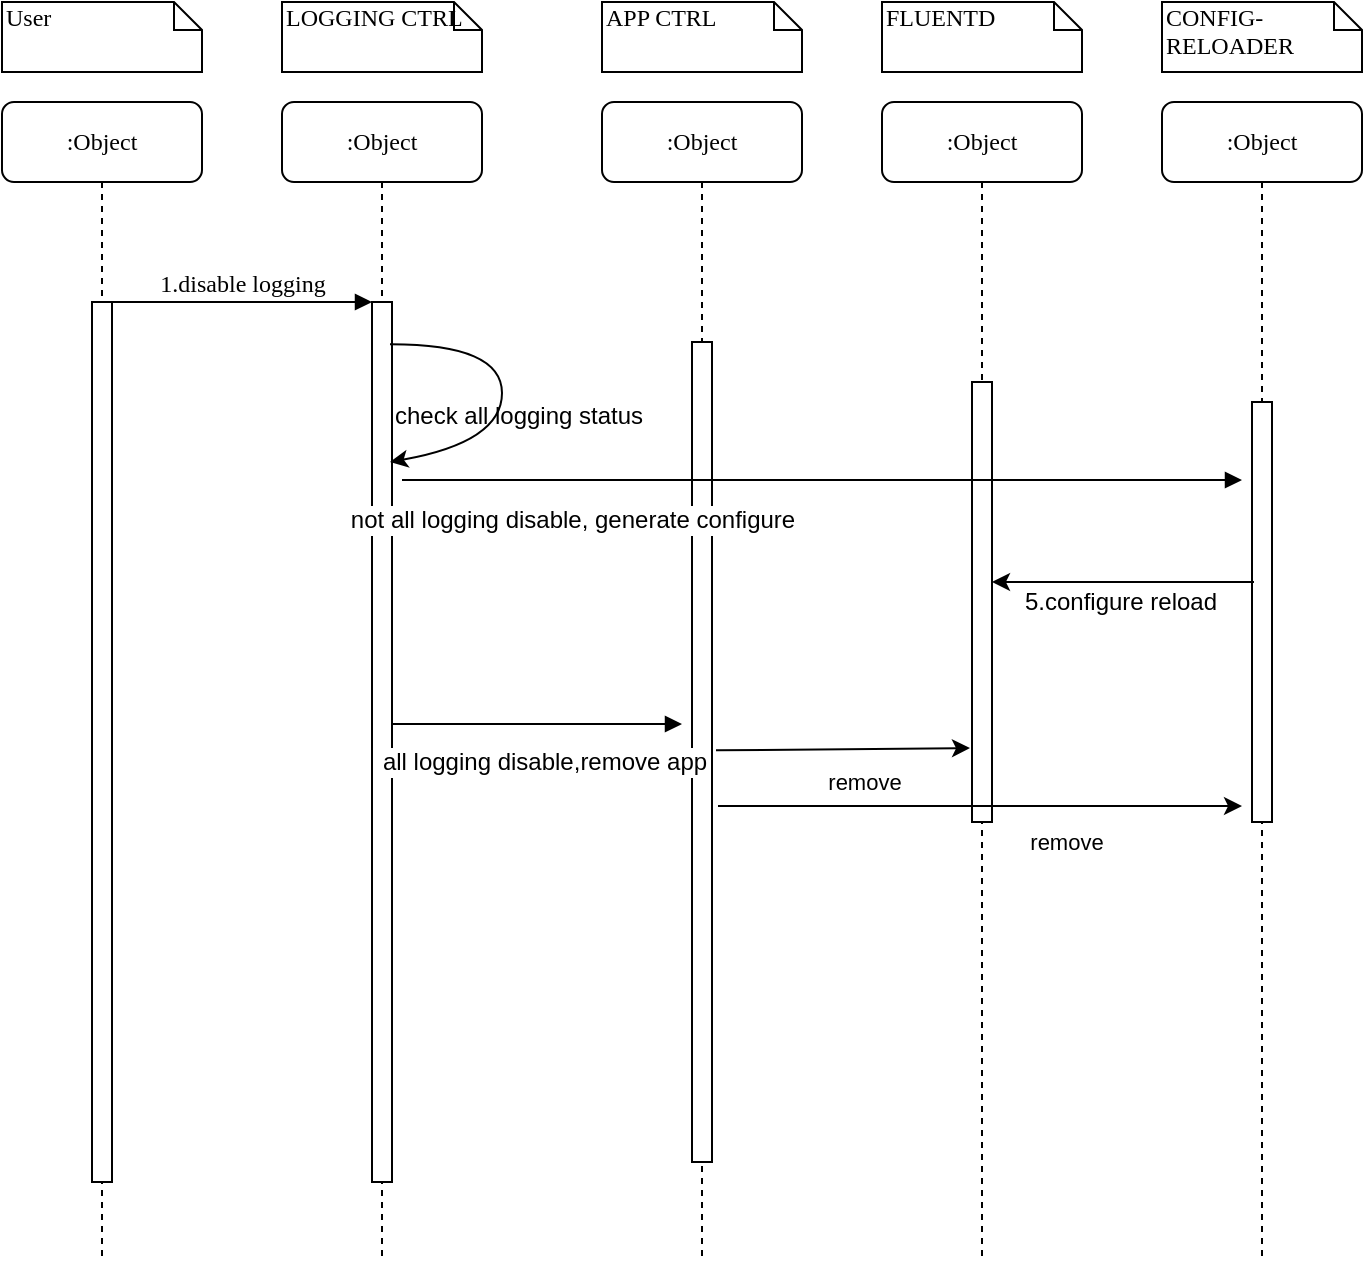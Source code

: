 <mxfile version="12.5.1" type="github">
  <diagram name="Page-1" id="13e1069c-82ec-6db2-03f1-153e76fe0fe0">
    <mxGraphModel dx="1166" dy="611" grid="1" gridSize="10" guides="1" tooltips="1" connect="1" arrows="1" fold="1" page="1" pageScale="1" pageWidth="1100" pageHeight="850" background="#ffffff" math="0" shadow="0">
      <root>
        <mxCell id="0"/>
        <mxCell id="1" parent="0"/>
        <mxCell id="vc1qw-l1xLRsCt8ntM6T-1" value=":Object" style="shape=umlLifeline;perimeter=lifelinePerimeter;whiteSpace=wrap;html=1;container=1;collapsible=0;recursiveResize=0;outlineConnect=0;rounded=1;shadow=0;comic=0;labelBackgroundColor=none;strokeWidth=1;fontFamily=Verdana;fontSize=12;align=center;" vertex="1" parent="1">
          <mxGeometry x="240" y="80" width="100" height="580" as="geometry"/>
        </mxCell>
        <mxCell id="vc1qw-l1xLRsCt8ntM6T-2" value="" style="html=1;points=[];perimeter=orthogonalPerimeter;rounded=0;shadow=0;comic=0;labelBackgroundColor=none;strokeWidth=1;fontFamily=Verdana;fontSize=12;align=center;" vertex="1" parent="vc1qw-l1xLRsCt8ntM6T-1">
          <mxGeometry x="45" y="100" width="10" height="440" as="geometry"/>
        </mxCell>
        <mxCell id="vc1qw-l1xLRsCt8ntM6T-3" value=":Object" style="shape=umlLifeline;perimeter=lifelinePerimeter;whiteSpace=wrap;html=1;container=1;collapsible=0;recursiveResize=0;outlineConnect=0;rounded=1;shadow=0;comic=0;labelBackgroundColor=none;strokeWidth=1;fontFamily=Verdana;fontSize=12;align=center;" vertex="1" parent="1">
          <mxGeometry x="400" y="80" width="100" height="580" as="geometry"/>
        </mxCell>
        <mxCell id="vc1qw-l1xLRsCt8ntM6T-4" value="" style="html=1;points=[];perimeter=orthogonalPerimeter;rounded=0;shadow=0;comic=0;labelBackgroundColor=none;strokeWidth=1;fontFamily=Verdana;fontSize=12;align=center;" vertex="1" parent="vc1qw-l1xLRsCt8ntM6T-3">
          <mxGeometry x="45" y="120" width="10" height="410" as="geometry"/>
        </mxCell>
        <mxCell id="vc1qw-l1xLRsCt8ntM6T-5" value=":Object" style="shape=umlLifeline;perimeter=lifelinePerimeter;whiteSpace=wrap;html=1;container=1;collapsible=0;recursiveResize=0;outlineConnect=0;rounded=1;shadow=0;comic=0;labelBackgroundColor=none;strokeWidth=1;fontFamily=Verdana;fontSize=12;align=center;" vertex="1" parent="1">
          <mxGeometry x="540" y="80" width="100" height="580" as="geometry"/>
        </mxCell>
        <mxCell id="vc1qw-l1xLRsCt8ntM6T-6" value=":Object" style="shape=umlLifeline;perimeter=lifelinePerimeter;whiteSpace=wrap;html=1;container=1;collapsible=0;recursiveResize=0;outlineConnect=0;rounded=1;shadow=0;comic=0;labelBackgroundColor=none;strokeWidth=1;fontFamily=Verdana;fontSize=12;align=center;" vertex="1" parent="1">
          <mxGeometry x="680" y="80" width="100" height="580" as="geometry"/>
        </mxCell>
        <mxCell id="vc1qw-l1xLRsCt8ntM6T-7" value=":Object" style="shape=umlLifeline;perimeter=lifelinePerimeter;whiteSpace=wrap;html=1;container=1;collapsible=0;recursiveResize=0;outlineConnect=0;rounded=1;shadow=0;comic=0;labelBackgroundColor=none;strokeWidth=1;fontFamily=Verdana;fontSize=12;align=center;" vertex="1" parent="1">
          <mxGeometry x="100" y="80" width="100" height="580" as="geometry"/>
        </mxCell>
        <mxCell id="vc1qw-l1xLRsCt8ntM6T-8" value="" style="html=1;points=[];perimeter=orthogonalPerimeter;rounded=0;shadow=0;comic=0;labelBackgroundColor=none;strokeWidth=1;fontFamily=Verdana;fontSize=12;align=center;" vertex="1" parent="vc1qw-l1xLRsCt8ntM6T-7">
          <mxGeometry x="45" y="100" width="10" height="440" as="geometry"/>
        </mxCell>
        <mxCell id="vc1qw-l1xLRsCt8ntM6T-9" value="" style="html=1;points=[];perimeter=orthogonalPerimeter;rounded=0;shadow=0;comic=0;labelBackgroundColor=none;strokeWidth=1;fontFamily=Verdana;fontSize=12;align=center;" vertex="1" parent="1">
          <mxGeometry x="585" y="220" width="10" height="220" as="geometry"/>
        </mxCell>
        <mxCell id="vc1qw-l1xLRsCt8ntM6T-10" value="" style="html=1;points=[];perimeter=orthogonalPerimeter;rounded=0;shadow=0;comic=0;labelBackgroundColor=none;strokeWidth=1;fontFamily=Verdana;fontSize=12;align=center;" vertex="1" parent="1">
          <mxGeometry x="725" y="230" width="10" height="210" as="geometry"/>
        </mxCell>
        <mxCell id="vc1qw-l1xLRsCt8ntM6T-12" value="1.disable logging" style="html=1;verticalAlign=bottom;endArrow=block;entryX=0;entryY=0;labelBackgroundColor=none;fontFamily=Verdana;fontSize=12;edgeStyle=elbowEdgeStyle;elbow=vertical;" edge="1" parent="1" source="vc1qw-l1xLRsCt8ntM6T-8" target="vc1qw-l1xLRsCt8ntM6T-2">
          <mxGeometry relative="1" as="geometry">
            <mxPoint x="220" y="190" as="sourcePoint"/>
          </mxGeometry>
        </mxCell>
        <mxCell id="vc1qw-l1xLRsCt8ntM6T-14" value="User" style="shape=note;whiteSpace=wrap;html=1;size=14;verticalAlign=top;align=left;spacingTop=-6;rounded=0;shadow=0;comic=0;labelBackgroundColor=none;strokeWidth=1;fontFamily=Verdana;fontSize=12" vertex="1" parent="1">
          <mxGeometry x="100" y="30" width="100" height="35" as="geometry"/>
        </mxCell>
        <mxCell id="vc1qw-l1xLRsCt8ntM6T-15" value="LOGGING CTRL" style="shape=note;whiteSpace=wrap;html=1;size=14;verticalAlign=top;align=left;spacingTop=-6;rounded=0;shadow=0;comic=0;labelBackgroundColor=none;strokeWidth=1;fontFamily=Verdana;fontSize=12" vertex="1" parent="1">
          <mxGeometry x="240" y="30" width="100" height="35" as="geometry"/>
        </mxCell>
        <mxCell id="vc1qw-l1xLRsCt8ntM6T-16" value="APP CTRL" style="shape=note;whiteSpace=wrap;html=1;size=14;verticalAlign=top;align=left;spacingTop=-6;rounded=0;shadow=0;comic=0;labelBackgroundColor=none;strokeWidth=1;fontFamily=Verdana;fontSize=12" vertex="1" parent="1">
          <mxGeometry x="400" y="30" width="100" height="35" as="geometry"/>
        </mxCell>
        <mxCell id="vc1qw-l1xLRsCt8ntM6T-17" value="FLUENTD" style="shape=note;whiteSpace=wrap;html=1;size=14;verticalAlign=top;align=left;spacingTop=-6;rounded=0;shadow=0;comic=0;labelBackgroundColor=none;strokeWidth=1;fontFamily=Verdana;fontSize=12" vertex="1" parent="1">
          <mxGeometry x="540" y="30" width="100" height="35" as="geometry"/>
        </mxCell>
        <mxCell id="vc1qw-l1xLRsCt8ntM6T-18" value="CONFIG-RELOADER" style="shape=note;whiteSpace=wrap;html=1;size=14;verticalAlign=top;align=left;spacingTop=-6;rounded=0;shadow=0;comic=0;labelBackgroundColor=none;strokeWidth=1;fontFamily=Verdana;fontSize=12" vertex="1" parent="1">
          <mxGeometry x="680" y="30" width="100" height="35" as="geometry"/>
        </mxCell>
        <mxCell id="vc1qw-l1xLRsCt8ntM6T-19" value="" style="html=1;verticalAlign=bottom;endArrow=block;labelBackgroundColor=none;fontFamily=Verdana;fontSize=12;edgeStyle=elbowEdgeStyle;elbow=vertical;" edge="1" parent="1">
          <mxGeometry x="0.684" y="-80" relative="1" as="geometry">
            <mxPoint x="300" y="269" as="sourcePoint"/>
            <mxPoint x="720" y="269" as="targetPoint"/>
            <Array as="points"/>
            <mxPoint as="offset"/>
          </mxGeometry>
        </mxCell>
        <mxCell id="vc1qw-l1xLRsCt8ntM6T-31" value="not all logging disable, generate configure" style="text;html=1;align=center;verticalAlign=middle;resizable=0;points=[];labelBackgroundColor=#ffffff;" vertex="1" connectable="0" parent="vc1qw-l1xLRsCt8ntM6T-19">
          <mxGeometry x="-0.723" y="-1" relative="1" as="geometry">
            <mxPoint x="27" y="19" as="offset"/>
          </mxGeometry>
        </mxCell>
        <mxCell id="vc1qw-l1xLRsCt8ntM6T-26" value="" style="endArrow=classic;html=1;entryX=1;entryY=0.75;entryDx=0;entryDy=0;entryPerimeter=0;" edge="1" parent="1">
          <mxGeometry width="50" height="50" relative="1" as="geometry">
            <mxPoint x="726" y="320" as="sourcePoint"/>
            <mxPoint x="595" y="320" as="targetPoint"/>
          </mxGeometry>
        </mxCell>
        <mxCell id="vc1qw-l1xLRsCt8ntM6T-27" value="5.configure reload" style="text;html=1;align=center;verticalAlign=middle;resizable=0;points=[];labelBackgroundColor=#ffffff;" vertex="1" connectable="0" parent="vc1qw-l1xLRsCt8ntM6T-26">
          <mxGeometry x="0.541" y="1" relative="1" as="geometry">
            <mxPoint x="34" y="9" as="offset"/>
          </mxGeometry>
        </mxCell>
        <mxCell id="vc1qw-l1xLRsCt8ntM6T-28" value="" style="curved=1;endArrow=classic;html=1;exitX=0.9;exitY=0.048;exitDx=0;exitDy=0;exitPerimeter=0;" edge="1" parent="1" source="vc1qw-l1xLRsCt8ntM6T-2">
          <mxGeometry width="50" height="50" relative="1" as="geometry">
            <mxPoint x="100" y="730" as="sourcePoint"/>
            <mxPoint x="294" y="260" as="targetPoint"/>
            <Array as="points">
              <mxPoint x="350" y="201"/>
              <mxPoint x="350" y="250"/>
            </Array>
          </mxGeometry>
        </mxCell>
        <mxCell id="vc1qw-l1xLRsCt8ntM6T-30" value="check all logging status" style="text;html=1;align=center;verticalAlign=middle;resizable=0;points=[];autosize=1;" vertex="1" parent="1">
          <mxGeometry x="288" y="227" width="140" height="20" as="geometry"/>
        </mxCell>
        <mxCell id="vc1qw-l1xLRsCt8ntM6T-32" value="" style="html=1;verticalAlign=bottom;endArrow=block;labelBackgroundColor=none;fontFamily=Verdana;fontSize=12;edgeStyle=elbowEdgeStyle;elbow=vertical;" edge="1" parent="1" source="vc1qw-l1xLRsCt8ntM6T-2">
          <mxGeometry x="1" y="-176" relative="1" as="geometry">
            <mxPoint x="305" y="380" as="sourcePoint"/>
            <mxPoint x="440" y="391" as="targetPoint"/>
            <Array as="points">
              <mxPoint x="340" y="391"/>
            </Array>
            <mxPoint x="166" y="-117" as="offset"/>
          </mxGeometry>
        </mxCell>
        <mxCell id="vc1qw-l1xLRsCt8ntM6T-33" value="all logging disable,remove app" style="text;html=1;align=center;verticalAlign=middle;resizable=0;points=[];labelBackgroundColor=#ffffff;" vertex="1" connectable="0" parent="vc1qw-l1xLRsCt8ntM6T-32">
          <mxGeometry x="-0.723" y="-1" relative="1" as="geometry">
            <mxPoint x="56" y="18" as="offset"/>
          </mxGeometry>
        </mxCell>
        <mxCell id="vc1qw-l1xLRsCt8ntM6T-34" value="remove" style="endArrow=classic;html=1;exitX=1.2;exitY=0.498;exitDx=0;exitDy=0;exitPerimeter=0;entryX=-0.1;entryY=0.832;entryDx=0;entryDy=0;entryPerimeter=0;" edge="1" parent="1" source="vc1qw-l1xLRsCt8ntM6T-4" target="vc1qw-l1xLRsCt8ntM6T-9">
          <mxGeometry x="0.16" y="-16" width="50" height="50" relative="1" as="geometry">
            <mxPoint x="100" y="730" as="sourcePoint"/>
            <mxPoint x="150" y="680" as="targetPoint"/>
            <mxPoint as="offset"/>
          </mxGeometry>
        </mxCell>
        <mxCell id="vc1qw-l1xLRsCt8ntM6T-36" value="remove" style="endArrow=classic;html=1;exitX=1.3;exitY=0.566;exitDx=0;exitDy=0;exitPerimeter=0;" edge="1" parent="1" source="vc1qw-l1xLRsCt8ntM6T-4">
          <mxGeometry x="0.323" y="-18" width="50" height="50" relative="1" as="geometry">
            <mxPoint x="464" y="414" as="sourcePoint"/>
            <mxPoint x="720" y="432" as="targetPoint"/>
            <mxPoint as="offset"/>
          </mxGeometry>
        </mxCell>
      </root>
    </mxGraphModel>
  </diagram>
</mxfile>
